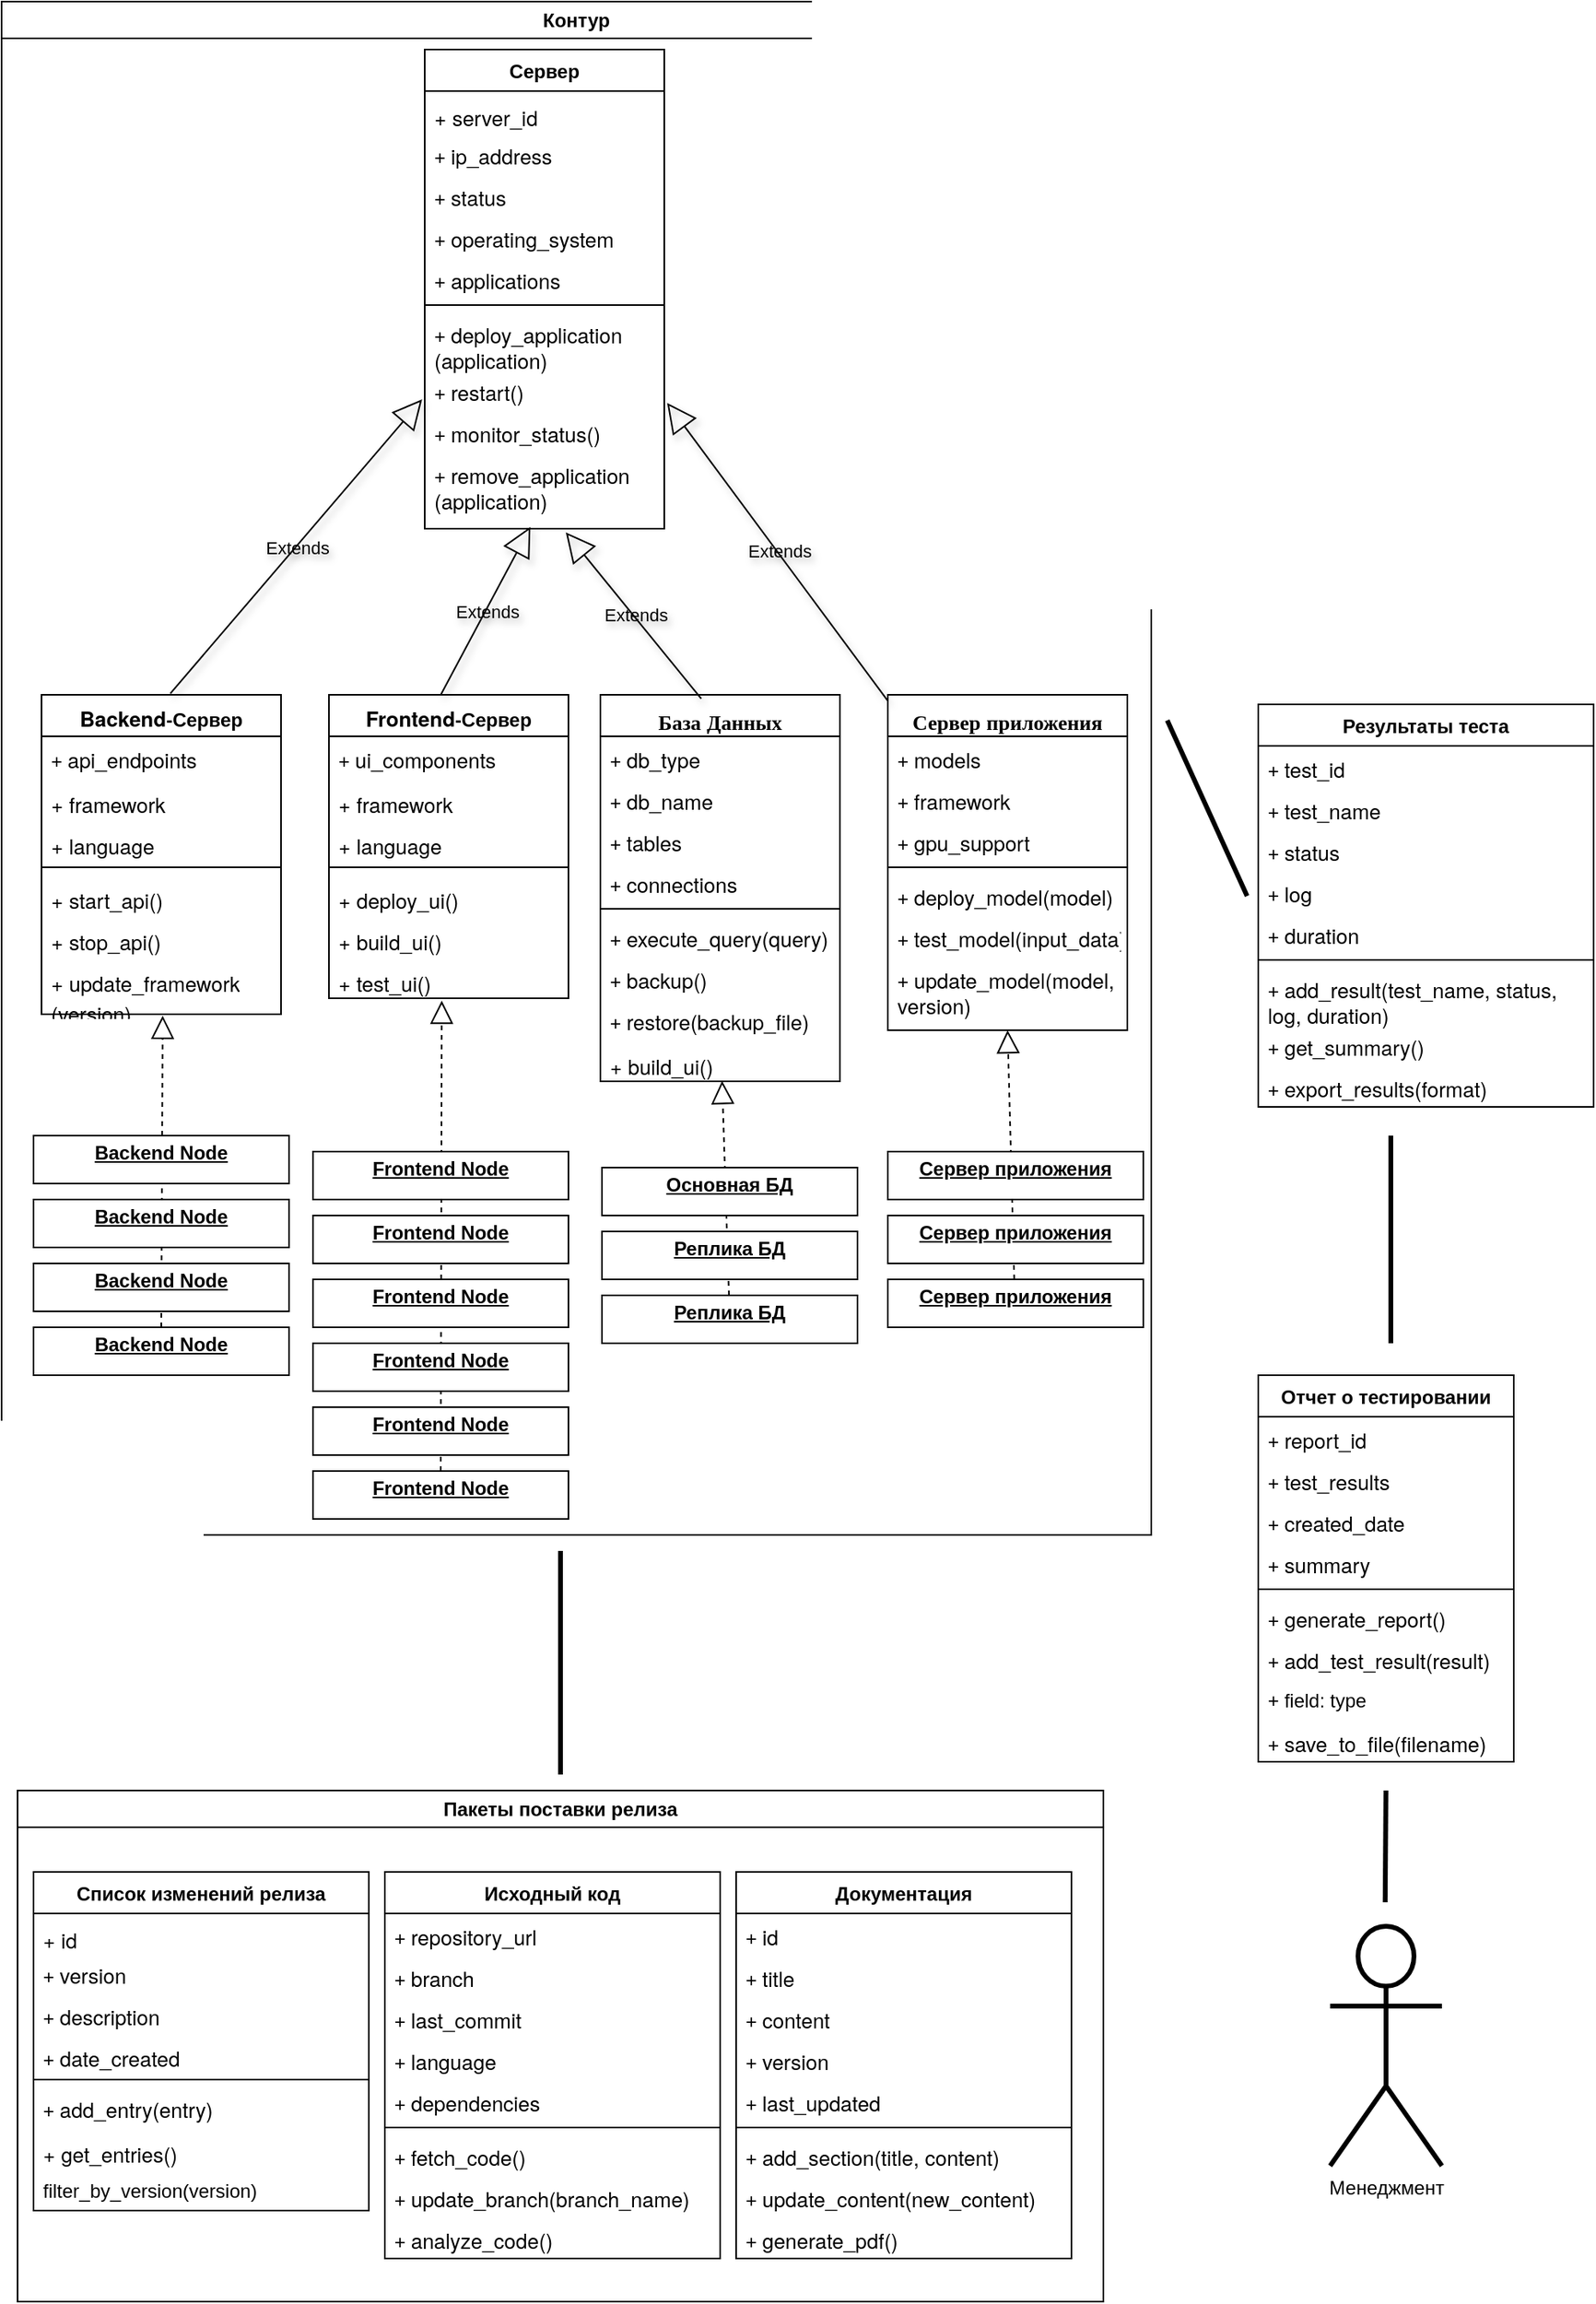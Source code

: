 <mxfile version="24.7.17">
  <diagram name="Page-1" id="bhXMAgZanwGz1ih1PwF0">
    <mxGraphModel dx="2183" dy="1308" grid="1" gridSize="10" guides="1" tooltips="1" connect="1" arrows="1" fold="1" page="1" pageScale="1" pageWidth="827" pageHeight="1169" math="0" shadow="0">
      <root>
        <mxCell id="0" />
        <mxCell id="1" parent="0" />
        <mxCell id="jOW9YTIHU1o-LrgRaZqt-1" value="Отчет о тестировании" style="swimlane;fontStyle=1;align=center;verticalAlign=top;childLayout=stackLayout;horizontal=1;startSize=26;horizontalStack=0;resizeParent=1;resizeParentMax=0;resizeLast=0;collapsible=1;marginBottom=0;whiteSpace=wrap;html=1;" vertex="1" parent="1">
          <mxGeometry x="827" y="890" width="160" height="242" as="geometry" />
        </mxCell>
        <mxCell id="jOW9YTIHU1o-LrgRaZqt-2" value="+&amp;nbsp;&lt;span style=&quot;font-family: &amp;quot;Helvetica Neue&amp;quot;; font-size: 13px; background-color: initial;&quot;&gt;report_id&lt;/span&gt;" style="text;strokeColor=none;fillColor=none;align=left;verticalAlign=top;spacingLeft=4;spacingRight=4;overflow=hidden;rotatable=0;points=[[0,0.5],[1,0.5]];portConstraint=eastwest;whiteSpace=wrap;html=1;" vertex="1" parent="jOW9YTIHU1o-LrgRaZqt-1">
          <mxGeometry y="26" width="160" height="26" as="geometry" />
        </mxCell>
        <mxCell id="jOW9YTIHU1o-LrgRaZqt-4" value="+&amp;nbsp;&lt;span style=&quot;font-family: &amp;quot;Helvetica Neue&amp;quot;; font-size: 13px; background-color: initial;&quot;&gt;test_results&lt;/span&gt;" style="text;strokeColor=none;fillColor=none;align=left;verticalAlign=top;spacingLeft=4;spacingRight=4;overflow=hidden;rotatable=0;points=[[0,0.5],[1,0.5]];portConstraint=eastwest;whiteSpace=wrap;html=1;" vertex="1" parent="jOW9YTIHU1o-LrgRaZqt-1">
          <mxGeometry y="52" width="160" height="26" as="geometry" />
        </mxCell>
        <mxCell id="jOW9YTIHU1o-LrgRaZqt-63" value="+&amp;nbsp;&lt;span style=&quot;font-family: &amp;quot;Helvetica Neue&amp;quot;; font-size: 13px; background-color: initial;&quot;&gt;created_date&lt;/span&gt;" style="text;strokeColor=none;fillColor=none;align=left;verticalAlign=top;spacingLeft=4;spacingRight=4;overflow=hidden;rotatable=0;points=[[0,0.5],[1,0.5]];portConstraint=eastwest;whiteSpace=wrap;html=1;" vertex="1" parent="jOW9YTIHU1o-LrgRaZqt-1">
          <mxGeometry y="78" width="160" height="26" as="geometry" />
        </mxCell>
        <mxCell id="jOW9YTIHU1o-LrgRaZqt-64" value="+&amp;nbsp;&lt;span style=&quot;font-family: &amp;quot;Helvetica Neue&amp;quot;; font-size: 13px; background-color: initial;&quot;&gt;summary&lt;/span&gt;" style="text;strokeColor=none;fillColor=none;align=left;verticalAlign=top;spacingLeft=4;spacingRight=4;overflow=hidden;rotatable=0;points=[[0,0.5],[1,0.5]];portConstraint=eastwest;whiteSpace=wrap;html=1;" vertex="1" parent="jOW9YTIHU1o-LrgRaZqt-1">
          <mxGeometry y="104" width="160" height="26" as="geometry" />
        </mxCell>
        <mxCell id="jOW9YTIHU1o-LrgRaZqt-3" value="" style="line;strokeWidth=1;fillColor=none;align=left;verticalAlign=middle;spacingTop=-1;spacingLeft=3;spacingRight=3;rotatable=0;labelPosition=right;points=[];portConstraint=eastwest;strokeColor=inherit;" vertex="1" parent="jOW9YTIHU1o-LrgRaZqt-1">
          <mxGeometry y="130" width="160" height="8" as="geometry" />
        </mxCell>
        <mxCell id="jOW9YTIHU1o-LrgRaZqt-65" value="+&amp;nbsp;&lt;span style=&quot;font-family: &amp;quot;Helvetica Neue&amp;quot;; font-size: 13px; background-color: initial;&quot;&gt;generate_report()&lt;/span&gt;" style="text;strokeColor=none;fillColor=none;align=left;verticalAlign=top;spacingLeft=4;spacingRight=4;overflow=hidden;rotatable=0;points=[[0,0.5],[1,0.5]];portConstraint=eastwest;whiteSpace=wrap;html=1;" vertex="1" parent="jOW9YTIHU1o-LrgRaZqt-1">
          <mxGeometry y="138" width="160" height="26" as="geometry" />
        </mxCell>
        <mxCell id="jOW9YTIHU1o-LrgRaZqt-66" value="+&amp;nbsp;&lt;span style=&quot;font-family: &amp;quot;Helvetica Neue&amp;quot;; font-size: 13px; background-color: initial;&quot;&gt;add_test_result(result)&lt;/span&gt;" style="text;strokeColor=none;fillColor=none;align=left;verticalAlign=top;spacingLeft=4;spacingRight=4;overflow=hidden;rotatable=0;points=[[0,0.5],[1,0.5]];portConstraint=eastwest;whiteSpace=wrap;html=1;" vertex="1" parent="jOW9YTIHU1o-LrgRaZqt-1">
          <mxGeometry y="164" width="160" height="26" as="geometry" />
        </mxCell>
        <mxCell id="jOW9YTIHU1o-LrgRaZqt-67" value="+ field: type" style="text;strokeColor=none;fillColor=none;align=left;verticalAlign=top;spacingLeft=4;spacingRight=4;overflow=hidden;rotatable=0;points=[[0,0.5],[1,0.5]];portConstraint=eastwest;whiteSpace=wrap;html=1;" vertex="1" parent="jOW9YTIHU1o-LrgRaZqt-1">
          <mxGeometry y="190" width="160" height="26" as="geometry" />
        </mxCell>
        <mxCell id="jOW9YTIHU1o-LrgRaZqt-68" value="+&amp;nbsp;&lt;span style=&quot;font-family: &amp;quot;Helvetica Neue&amp;quot;; font-size: 13px; background-color: initial;&quot;&gt;save_to_file(filename)&lt;/span&gt;" style="text;strokeColor=none;fillColor=none;align=left;verticalAlign=top;spacingLeft=4;spacingRight=4;overflow=hidden;rotatable=0;points=[[0,0.5],[1,0.5]];portConstraint=eastwest;whiteSpace=wrap;html=1;" vertex="1" parent="jOW9YTIHU1o-LrgRaZqt-1">
          <mxGeometry y="216" width="160" height="26" as="geometry" />
        </mxCell>
        <mxCell id="jOW9YTIHU1o-LrgRaZqt-17" value="Результаты теста" style="swimlane;fontStyle=1;align=center;verticalAlign=top;childLayout=stackLayout;horizontal=1;startSize=26;horizontalStack=0;resizeParent=1;resizeParentMax=0;resizeLast=0;collapsible=1;marginBottom=0;whiteSpace=wrap;html=1;" vertex="1" parent="1">
          <mxGeometry x="827" y="470" width="210" height="252" as="geometry" />
        </mxCell>
        <mxCell id="jOW9YTIHU1o-LrgRaZqt-18" value="+&amp;nbsp;&lt;span style=&quot;font-family: &amp;quot;Helvetica Neue&amp;quot;; font-size: 13px; background-color: initial;&quot;&gt;test_id&lt;/span&gt;" style="text;strokeColor=none;fillColor=none;align=left;verticalAlign=top;spacingLeft=4;spacingRight=4;overflow=hidden;rotatable=0;points=[[0,0.5],[1,0.5]];portConstraint=eastwest;whiteSpace=wrap;html=1;" vertex="1" parent="jOW9YTIHU1o-LrgRaZqt-17">
          <mxGeometry y="26" width="210" height="26" as="geometry" />
        </mxCell>
        <mxCell id="jOW9YTIHU1o-LrgRaZqt-20" value="+&amp;nbsp;&lt;span style=&quot;font-family: &amp;quot;Helvetica Neue&amp;quot;; font-size: 13px; background-color: initial;&quot;&gt;test_name&lt;/span&gt;" style="text;strokeColor=none;fillColor=none;align=left;verticalAlign=top;spacingLeft=4;spacingRight=4;overflow=hidden;rotatable=0;points=[[0,0.5],[1,0.5]];portConstraint=eastwest;whiteSpace=wrap;html=1;" vertex="1" parent="jOW9YTIHU1o-LrgRaZqt-17">
          <mxGeometry y="52" width="210" height="26" as="geometry" />
        </mxCell>
        <mxCell id="jOW9YTIHU1o-LrgRaZqt-56" value="+&amp;nbsp;&lt;span style=&quot;font-family: &amp;quot;Helvetica Neue&amp;quot;; font-size: 13px; background-color: initial;&quot;&gt;status&lt;/span&gt;" style="text;strokeColor=none;fillColor=none;align=left;verticalAlign=top;spacingLeft=4;spacingRight=4;overflow=hidden;rotatable=0;points=[[0,0.5],[1,0.5]];portConstraint=eastwest;whiteSpace=wrap;html=1;" vertex="1" parent="jOW9YTIHU1o-LrgRaZqt-17">
          <mxGeometry y="78" width="210" height="26" as="geometry" />
        </mxCell>
        <mxCell id="jOW9YTIHU1o-LrgRaZqt-57" value="+&amp;nbsp;&lt;span style=&quot;font-family: &amp;quot;Helvetica Neue&amp;quot;; font-size: 13px; background-color: initial;&quot;&gt;log&lt;/span&gt;" style="text;strokeColor=none;fillColor=none;align=left;verticalAlign=top;spacingLeft=4;spacingRight=4;overflow=hidden;rotatable=0;points=[[0,0.5],[1,0.5]];portConstraint=eastwest;whiteSpace=wrap;html=1;" vertex="1" parent="jOW9YTIHU1o-LrgRaZqt-17">
          <mxGeometry y="104" width="210" height="26" as="geometry" />
        </mxCell>
        <mxCell id="jOW9YTIHU1o-LrgRaZqt-58" value="+&amp;nbsp;&lt;span style=&quot;font-family: &amp;quot;Helvetica Neue&amp;quot;; font-size: 13px; background-color: initial;&quot;&gt;duration&lt;/span&gt;" style="text;strokeColor=none;fillColor=none;align=left;verticalAlign=top;spacingLeft=4;spacingRight=4;overflow=hidden;rotatable=0;points=[[0,0.5],[1,0.5]];portConstraint=eastwest;whiteSpace=wrap;html=1;" vertex="1" parent="jOW9YTIHU1o-LrgRaZqt-17">
          <mxGeometry y="130" width="210" height="26" as="geometry" />
        </mxCell>
        <mxCell id="jOW9YTIHU1o-LrgRaZqt-19" value="" style="line;strokeWidth=1;fillColor=none;align=left;verticalAlign=middle;spacingTop=-1;spacingLeft=3;spacingRight=3;rotatable=0;labelPosition=right;points=[];portConstraint=eastwest;strokeColor=inherit;" vertex="1" parent="jOW9YTIHU1o-LrgRaZqt-17">
          <mxGeometry y="156" width="210" height="8" as="geometry" />
        </mxCell>
        <mxCell id="jOW9YTIHU1o-LrgRaZqt-59" value="+&amp;nbsp;&lt;span style=&quot;font-family: &amp;quot;Helvetica Neue&amp;quot;; font-size: 13px; background-color: initial;&quot;&gt;add_result(test_name, status, log, duration)&lt;/span&gt;" style="text;strokeColor=none;fillColor=none;align=left;verticalAlign=top;spacingLeft=4;spacingRight=4;overflow=hidden;rotatable=0;points=[[0,0.5],[1,0.5]];portConstraint=eastwest;whiteSpace=wrap;html=1;" vertex="1" parent="jOW9YTIHU1o-LrgRaZqt-17">
          <mxGeometry y="164" width="210" height="36" as="geometry" />
        </mxCell>
        <mxCell id="jOW9YTIHU1o-LrgRaZqt-60" value="+&amp;nbsp;&lt;span style=&quot;font-family: &amp;quot;Helvetica Neue&amp;quot;; font-size: 13px; background-color: initial;&quot;&gt;get_summary()&lt;/span&gt;" style="text;strokeColor=none;fillColor=none;align=left;verticalAlign=top;spacingLeft=4;spacingRight=4;overflow=hidden;rotatable=0;points=[[0,0.5],[1,0.5]];portConstraint=eastwest;whiteSpace=wrap;html=1;" vertex="1" parent="jOW9YTIHU1o-LrgRaZqt-17">
          <mxGeometry y="200" width="210" height="26" as="geometry" />
        </mxCell>
        <mxCell id="jOW9YTIHU1o-LrgRaZqt-61" value="+&amp;nbsp;&lt;span style=&quot;font-family: &amp;quot;Helvetica Neue&amp;quot;; font-size: 13px; background-color: initial;&quot;&gt;export_results(format)&lt;/span&gt;" style="text;strokeColor=none;fillColor=none;align=left;verticalAlign=top;spacingLeft=4;spacingRight=4;overflow=hidden;rotatable=0;points=[[0,0.5],[1,0.5]];portConstraint=eastwest;whiteSpace=wrap;html=1;" vertex="1" parent="jOW9YTIHU1o-LrgRaZqt-17">
          <mxGeometry y="226" width="210" height="26" as="geometry" />
        </mxCell>
        <mxCell id="jOW9YTIHU1o-LrgRaZqt-167" value="Пакеты поставки релиза" style="swimlane;whiteSpace=wrap;html=1;" vertex="1" parent="1">
          <mxGeometry x="50" y="1150" width="680" height="320" as="geometry" />
        </mxCell>
        <mxCell id="jOW9YTIHU1o-LrgRaZqt-5" value="Список изменений релиза" style="swimlane;fontStyle=1;align=center;verticalAlign=top;childLayout=stackLayout;horizontal=1;startSize=26;horizontalStack=0;resizeParent=1;resizeParentMax=0;resizeLast=0;collapsible=1;marginBottom=0;whiteSpace=wrap;html=1;" vertex="1" parent="jOW9YTIHU1o-LrgRaZqt-167">
          <mxGeometry x="10" y="51" width="210" height="212" as="geometry" />
        </mxCell>
        <mxCell id="jOW9YTIHU1o-LrgRaZqt-6" value="&lt;p style=&quot;margin: 0px; font-variant-numeric: normal; font-variant-east-asian: normal; font-variant-alternates: normal; font-size-adjust: none; font-kerning: auto; font-optical-sizing: auto; font-feature-settings: normal; font-variation-settings: normal; font-variant-position: normal; font-stretch: normal; font-size: 13px; line-height: normal; font-family: &amp;quot;Helvetica Neue&amp;quot;;&quot; class=&quot;p1&quot;&gt;+ id&amp;nbsp;&lt;/p&gt;" style="text;strokeColor=none;fillColor=none;align=left;verticalAlign=top;spacingLeft=4;spacingRight=4;overflow=hidden;rotatable=0;points=[[0,0.5],[1,0.5]];portConstraint=eastwest;whiteSpace=wrap;html=1;" vertex="1" parent="jOW9YTIHU1o-LrgRaZqt-5">
          <mxGeometry y="26" width="210" height="24" as="geometry" />
        </mxCell>
        <mxCell id="jOW9YTIHU1o-LrgRaZqt-8" value="+&amp;nbsp;&lt;span style=&quot;font-family: &amp;quot;Helvetica Neue&amp;quot;; font-size: 13px; background-color: initial;&quot;&gt;version&lt;/span&gt;" style="text;strokeColor=none;fillColor=none;align=left;verticalAlign=top;spacingLeft=4;spacingRight=4;overflow=hidden;rotatable=0;points=[[0,0.5],[1,0.5]];portConstraint=eastwest;whiteSpace=wrap;html=1;" vertex="1" parent="jOW9YTIHU1o-LrgRaZqt-5">
          <mxGeometry y="50" width="210" height="26" as="geometry" />
        </mxCell>
        <mxCell id="jOW9YTIHU1o-LrgRaZqt-37" value="+&amp;nbsp;&lt;span style=&quot;font-family: &amp;quot;Helvetica Neue&amp;quot;; font-size: 13px; background-color: initial;&quot;&gt;description&lt;/span&gt;" style="text;strokeColor=none;fillColor=none;align=left;verticalAlign=top;spacingLeft=4;spacingRight=4;overflow=hidden;rotatable=0;points=[[0,0.5],[1,0.5]];portConstraint=eastwest;whiteSpace=wrap;html=1;" vertex="1" parent="jOW9YTIHU1o-LrgRaZqt-5">
          <mxGeometry y="76" width="210" height="26" as="geometry" />
        </mxCell>
        <mxCell id="jOW9YTIHU1o-LrgRaZqt-27" value="+&amp;nbsp;&lt;span style=&quot;font-family: &amp;quot;Helvetica Neue&amp;quot;; font-size: 13px; background-color: initial;&quot;&gt;date_created&lt;/span&gt;" style="text;strokeColor=none;fillColor=none;align=left;verticalAlign=top;spacingLeft=4;spacingRight=4;overflow=hidden;rotatable=0;points=[[0,0.5],[1,0.5]];portConstraint=eastwest;whiteSpace=wrap;html=1;" vertex="1" parent="jOW9YTIHU1o-LrgRaZqt-5">
          <mxGeometry y="102" width="210" height="24" as="geometry" />
        </mxCell>
        <mxCell id="jOW9YTIHU1o-LrgRaZqt-7" value="" style="line;strokeWidth=1;fillColor=none;align=left;verticalAlign=middle;spacingTop=-1;spacingLeft=3;spacingRight=3;rotatable=0;labelPosition=right;points=[];portConstraint=eastwest;strokeColor=inherit;" vertex="1" parent="jOW9YTIHU1o-LrgRaZqt-5">
          <mxGeometry y="126" width="210" height="8" as="geometry" />
        </mxCell>
        <mxCell id="jOW9YTIHU1o-LrgRaZqt-38" value="+&amp;nbsp;&lt;span style=&quot;font-family: &amp;quot;Helvetica Neue&amp;quot;; font-size: 13px; background-color: initial;&quot;&gt;add_entry(entry)&lt;/span&gt;" style="text;strokeColor=none;fillColor=none;align=left;verticalAlign=top;spacingLeft=4;spacingRight=4;overflow=hidden;rotatable=0;points=[[0,0.5],[1,0.5]];portConstraint=eastwest;whiteSpace=wrap;html=1;" vertex="1" parent="jOW9YTIHU1o-LrgRaZqt-5">
          <mxGeometry y="134" width="210" height="26" as="geometry" />
        </mxCell>
        <mxCell id="jOW9YTIHU1o-LrgRaZqt-39" value="&lt;p style=&quot;margin: 0px; font-variant-numeric: normal; font-variant-east-asian: normal; font-variant-alternates: normal; font-size-adjust: none; font-kerning: auto; font-optical-sizing: auto; font-feature-settings: normal; font-variation-settings: normal; font-variant-position: normal; font-stretch: normal; font-size: 13px; line-height: normal; font-family: &amp;quot;Helvetica Neue&amp;quot;;&quot; class=&quot;p1&quot;&gt;+ get_entries()&lt;/p&gt;" style="text;strokeColor=none;fillColor=none;align=left;verticalAlign=top;spacingLeft=4;spacingRight=4;overflow=hidden;rotatable=0;points=[[0,0.5],[1,0.5]];portConstraint=eastwest;whiteSpace=wrap;html=1;" vertex="1" parent="jOW9YTIHU1o-LrgRaZqt-5">
          <mxGeometry y="160" width="210" height="26" as="geometry" />
        </mxCell>
        <mxCell id="jOW9YTIHU1o-LrgRaZqt-40" value="filter_by_version(version)" style="text;strokeColor=none;fillColor=none;align=left;verticalAlign=top;spacingLeft=4;spacingRight=4;overflow=hidden;rotatable=0;points=[[0,0.5],[1,0.5]];portConstraint=eastwest;whiteSpace=wrap;html=1;" vertex="1" parent="jOW9YTIHU1o-LrgRaZqt-5">
          <mxGeometry y="186" width="210" height="26" as="geometry" />
        </mxCell>
        <mxCell id="jOW9YTIHU1o-LrgRaZqt-13" value="Исходный код" style="swimlane;fontStyle=1;align=center;verticalAlign=top;childLayout=stackLayout;horizontal=1;startSize=26;horizontalStack=0;resizeParent=1;resizeParentMax=0;resizeLast=0;collapsible=1;marginBottom=0;whiteSpace=wrap;html=1;" vertex="1" parent="jOW9YTIHU1o-LrgRaZqt-167">
          <mxGeometry x="230" y="51" width="210" height="242" as="geometry" />
        </mxCell>
        <mxCell id="jOW9YTIHU1o-LrgRaZqt-14" value="+&amp;nbsp;&lt;span style=&quot;font-family: &amp;quot;Helvetica Neue&amp;quot;; font-size: 13px; background-color: initial;&quot;&gt;repository_url&lt;/span&gt;" style="text;strokeColor=none;fillColor=none;align=left;verticalAlign=top;spacingLeft=4;spacingRight=4;overflow=hidden;rotatable=0;points=[[0,0.5],[1,0.5]];portConstraint=eastwest;whiteSpace=wrap;html=1;" vertex="1" parent="jOW9YTIHU1o-LrgRaZqt-13">
          <mxGeometry y="26" width="210" height="26" as="geometry" />
        </mxCell>
        <mxCell id="jOW9YTIHU1o-LrgRaZqt-16" value="+&amp;nbsp;&lt;span style=&quot;font-family: &amp;quot;Helvetica Neue&amp;quot;; font-size: 13px; background-color: initial;&quot;&gt;branch&lt;/span&gt;" style="text;strokeColor=none;fillColor=none;align=left;verticalAlign=top;spacingLeft=4;spacingRight=4;overflow=hidden;rotatable=0;points=[[0,0.5],[1,0.5]];portConstraint=eastwest;whiteSpace=wrap;html=1;" vertex="1" parent="jOW9YTIHU1o-LrgRaZqt-13">
          <mxGeometry y="52" width="210" height="26" as="geometry" />
        </mxCell>
        <mxCell id="jOW9YTIHU1o-LrgRaZqt-43" value="+&amp;nbsp;&lt;span style=&quot;font-family: &amp;quot;Helvetica Neue&amp;quot;; font-size: 13px; background-color: initial;&quot;&gt;last_commit&lt;/span&gt;" style="text;strokeColor=none;fillColor=none;align=left;verticalAlign=top;spacingLeft=4;spacingRight=4;overflow=hidden;rotatable=0;points=[[0,0.5],[1,0.5]];portConstraint=eastwest;whiteSpace=wrap;html=1;" vertex="1" parent="jOW9YTIHU1o-LrgRaZqt-13">
          <mxGeometry y="78" width="210" height="26" as="geometry" />
        </mxCell>
        <mxCell id="jOW9YTIHU1o-LrgRaZqt-44" value="+&amp;nbsp;&lt;span style=&quot;font-family: &amp;quot;Helvetica Neue&amp;quot;; font-size: 13px; background-color: initial;&quot;&gt;language&lt;/span&gt;" style="text;strokeColor=none;fillColor=none;align=left;verticalAlign=top;spacingLeft=4;spacingRight=4;overflow=hidden;rotatable=0;points=[[0,0.5],[1,0.5]];portConstraint=eastwest;whiteSpace=wrap;html=1;" vertex="1" parent="jOW9YTIHU1o-LrgRaZqt-13">
          <mxGeometry y="104" width="210" height="26" as="geometry" />
        </mxCell>
        <mxCell id="jOW9YTIHU1o-LrgRaZqt-45" value="+&amp;nbsp;&lt;span style=&quot;font-family: &amp;quot;Helvetica Neue&amp;quot;; font-size: 13px; background-color: initial;&quot;&gt;dependencies&lt;/span&gt;" style="text;strokeColor=none;fillColor=none;align=left;verticalAlign=top;spacingLeft=4;spacingRight=4;overflow=hidden;rotatable=0;points=[[0,0.5],[1,0.5]];portConstraint=eastwest;whiteSpace=wrap;html=1;" vertex="1" parent="jOW9YTIHU1o-LrgRaZqt-13">
          <mxGeometry y="130" width="210" height="26" as="geometry" />
        </mxCell>
        <mxCell id="jOW9YTIHU1o-LrgRaZqt-15" value="" style="line;strokeWidth=1;fillColor=none;align=left;verticalAlign=middle;spacingTop=-1;spacingLeft=3;spacingRight=3;rotatable=0;labelPosition=right;points=[];portConstraint=eastwest;strokeColor=inherit;" vertex="1" parent="jOW9YTIHU1o-LrgRaZqt-13">
          <mxGeometry y="156" width="210" height="8" as="geometry" />
        </mxCell>
        <mxCell id="jOW9YTIHU1o-LrgRaZqt-46" value="+&amp;nbsp;&lt;span style=&quot;font-family: &amp;quot;Helvetica Neue&amp;quot;; font-size: 13px; background-color: initial;&quot;&gt;fetch_code()&lt;/span&gt;" style="text;strokeColor=none;fillColor=none;align=left;verticalAlign=top;spacingLeft=4;spacingRight=4;overflow=hidden;rotatable=0;points=[[0,0.5],[1,0.5]];portConstraint=eastwest;whiteSpace=wrap;html=1;" vertex="1" parent="jOW9YTIHU1o-LrgRaZqt-13">
          <mxGeometry y="164" width="210" height="26" as="geometry" />
        </mxCell>
        <mxCell id="jOW9YTIHU1o-LrgRaZqt-47" value="+&amp;nbsp;&lt;span style=&quot;font-family: &amp;quot;Helvetica Neue&amp;quot;; font-size: 13px; background-color: initial;&quot;&gt;update_branch(branch_name)&lt;/span&gt;" style="text;strokeColor=none;fillColor=none;align=left;verticalAlign=top;spacingLeft=4;spacingRight=4;overflow=hidden;rotatable=0;points=[[0,0.5],[1,0.5]];portConstraint=eastwest;whiteSpace=wrap;html=1;" vertex="1" parent="jOW9YTIHU1o-LrgRaZqt-13">
          <mxGeometry y="190" width="210" height="26" as="geometry" />
        </mxCell>
        <mxCell id="jOW9YTIHU1o-LrgRaZqt-48" value="+&amp;nbsp;&lt;span style=&quot;font-family: &amp;quot;Helvetica Neue&amp;quot;; font-size: 13px; background-color: initial;&quot;&gt;analyze_code()&lt;/span&gt;" style="text;strokeColor=none;fillColor=none;align=left;verticalAlign=top;spacingLeft=4;spacingRight=4;overflow=hidden;rotatable=0;points=[[0,0.5],[1,0.5]];portConstraint=eastwest;whiteSpace=wrap;html=1;" vertex="1" parent="jOW9YTIHU1o-LrgRaZqt-13">
          <mxGeometry y="216" width="210" height="26" as="geometry" />
        </mxCell>
        <mxCell id="jOW9YTIHU1o-LrgRaZqt-9" value="Документация" style="swimlane;fontStyle=1;align=center;verticalAlign=top;childLayout=stackLayout;horizontal=1;startSize=26;horizontalStack=0;resizeParent=1;resizeParentMax=0;resizeLast=0;collapsible=1;marginBottom=0;whiteSpace=wrap;html=1;" vertex="1" parent="jOW9YTIHU1o-LrgRaZqt-167">
          <mxGeometry x="450" y="51" width="210" height="242" as="geometry" />
        </mxCell>
        <mxCell id="jOW9YTIHU1o-LrgRaZqt-10" value="+&amp;nbsp;&lt;span style=&quot;font-family: &amp;quot;Helvetica Neue&amp;quot;; font-size: 13px; background-color: initial;&quot;&gt;id&lt;/span&gt;" style="text;strokeColor=none;fillColor=none;align=left;verticalAlign=top;spacingLeft=4;spacingRight=4;overflow=hidden;rotatable=0;points=[[0,0.5],[1,0.5]];portConstraint=eastwest;whiteSpace=wrap;html=1;" vertex="1" parent="jOW9YTIHU1o-LrgRaZqt-9">
          <mxGeometry y="26" width="210" height="26" as="geometry" />
        </mxCell>
        <mxCell id="jOW9YTIHU1o-LrgRaZqt-12" value="+&amp;nbsp;&lt;span style=&quot;font-family: &amp;quot;Helvetica Neue&amp;quot;; font-size: 13px; background-color: initial;&quot;&gt;title&lt;/span&gt;" style="text;strokeColor=none;fillColor=none;align=left;verticalAlign=top;spacingLeft=4;spacingRight=4;overflow=hidden;rotatable=0;points=[[0,0.5],[1,0.5]];portConstraint=eastwest;whiteSpace=wrap;html=1;" vertex="1" parent="jOW9YTIHU1o-LrgRaZqt-9">
          <mxGeometry y="52" width="210" height="26" as="geometry" />
        </mxCell>
        <mxCell id="jOW9YTIHU1o-LrgRaZqt-50" value="+&amp;nbsp;&lt;span style=&quot;font-family: &amp;quot;Helvetica Neue&amp;quot;; font-size: 13px; background-color: initial;&quot;&gt;content&lt;/span&gt;" style="text;strokeColor=none;fillColor=none;align=left;verticalAlign=top;spacingLeft=4;spacingRight=4;overflow=hidden;rotatable=0;points=[[0,0.5],[1,0.5]];portConstraint=eastwest;whiteSpace=wrap;html=1;" vertex="1" parent="jOW9YTIHU1o-LrgRaZqt-9">
          <mxGeometry y="78" width="210" height="26" as="geometry" />
        </mxCell>
        <mxCell id="jOW9YTIHU1o-LrgRaZqt-51" value="+&amp;nbsp;&lt;span style=&quot;font-family: &amp;quot;Helvetica Neue&amp;quot;; font-size: 13px; background-color: initial;&quot;&gt;version&lt;/span&gt;" style="text;strokeColor=none;fillColor=none;align=left;verticalAlign=top;spacingLeft=4;spacingRight=4;overflow=hidden;rotatable=0;points=[[0,0.5],[1,0.5]];portConstraint=eastwest;whiteSpace=wrap;html=1;" vertex="1" parent="jOW9YTIHU1o-LrgRaZqt-9">
          <mxGeometry y="104" width="210" height="26" as="geometry" />
        </mxCell>
        <mxCell id="jOW9YTIHU1o-LrgRaZqt-52" value="+&amp;nbsp;&lt;span style=&quot;font-family: &amp;quot;Helvetica Neue&amp;quot;; font-size: 13px; background-color: initial;&quot;&gt;last_updated&lt;/span&gt;" style="text;strokeColor=none;fillColor=none;align=left;verticalAlign=top;spacingLeft=4;spacingRight=4;overflow=hidden;rotatable=0;points=[[0,0.5],[1,0.5]];portConstraint=eastwest;whiteSpace=wrap;html=1;" vertex="1" parent="jOW9YTIHU1o-LrgRaZqt-9">
          <mxGeometry y="130" width="210" height="26" as="geometry" />
        </mxCell>
        <mxCell id="jOW9YTIHU1o-LrgRaZqt-11" value="" style="line;strokeWidth=1;fillColor=none;align=left;verticalAlign=middle;spacingTop=-1;spacingLeft=3;spacingRight=3;rotatable=0;labelPosition=right;points=[];portConstraint=eastwest;strokeColor=inherit;" vertex="1" parent="jOW9YTIHU1o-LrgRaZqt-9">
          <mxGeometry y="156" width="210" height="8" as="geometry" />
        </mxCell>
        <mxCell id="jOW9YTIHU1o-LrgRaZqt-53" value="+&amp;nbsp;&lt;span style=&quot;font-family: &amp;quot;Helvetica Neue&amp;quot;; font-size: 13px; background-color: initial;&quot;&gt;add_section(title, content)&lt;/span&gt;" style="text;strokeColor=none;fillColor=none;align=left;verticalAlign=top;spacingLeft=4;spacingRight=4;overflow=hidden;rotatable=0;points=[[0,0.5],[1,0.5]];portConstraint=eastwest;whiteSpace=wrap;html=1;" vertex="1" parent="jOW9YTIHU1o-LrgRaZqt-9">
          <mxGeometry y="164" width="210" height="26" as="geometry" />
        </mxCell>
        <mxCell id="jOW9YTIHU1o-LrgRaZqt-54" value="+&amp;nbsp;&lt;span style=&quot;font-family: &amp;quot;Helvetica Neue&amp;quot;; font-size: 13px; background-color: initial;&quot;&gt;update_content(new_content)&lt;/span&gt;" style="text;strokeColor=none;fillColor=none;align=left;verticalAlign=top;spacingLeft=4;spacingRight=4;overflow=hidden;rotatable=0;points=[[0,0.5],[1,0.5]];portConstraint=eastwest;whiteSpace=wrap;html=1;" vertex="1" parent="jOW9YTIHU1o-LrgRaZqt-9">
          <mxGeometry y="190" width="210" height="26" as="geometry" />
        </mxCell>
        <mxCell id="jOW9YTIHU1o-LrgRaZqt-55" value="+&amp;nbsp;&lt;span style=&quot;font-family: &amp;quot;Helvetica Neue&amp;quot;; font-size: 13px; background-color: initial;&quot;&gt;generate_pdf()&lt;/span&gt;" style="text;strokeColor=none;fillColor=none;align=left;verticalAlign=top;spacingLeft=4;spacingRight=4;overflow=hidden;rotatable=0;points=[[0,0.5],[1,0.5]];portConstraint=eastwest;whiteSpace=wrap;html=1;" vertex="1" parent="jOW9YTIHU1o-LrgRaZqt-9">
          <mxGeometry y="216" width="210" height="26" as="geometry" />
        </mxCell>
        <mxCell id="jOW9YTIHU1o-LrgRaZqt-202" value="Контур" style="swimlane;whiteSpace=wrap;html=1;" vertex="1" parent="1">
          <mxGeometry x="40" y="30" width="720" height="960" as="geometry" />
        </mxCell>
        <mxCell id="jOW9YTIHU1o-LrgRaZqt-166" value="" style="group" vertex="1" connectable="0" parent="jOW9YTIHU1o-LrgRaZqt-202">
          <mxGeometry x="20" y="30" width="695" height="920" as="geometry" />
        </mxCell>
        <mxCell id="jOW9YTIHU1o-LrgRaZqt-165" value="" style="endArrow=block;dashed=1;endFill=0;endSize=12;html=1;rounded=0;entryX=0.5;entryY=1;entryDx=0;entryDy=0;exitX=0.5;exitY=1;exitDx=0;exitDy=0;" edge="1" parent="jOW9YTIHU1o-LrgRaZqt-166" source="jOW9YTIHU1o-LrgRaZqt-160" target="jOW9YTIHU1o-LrgRaZqt-113">
          <mxGeometry width="160" relative="1" as="geometry">
            <mxPoint x="620" y="822" as="sourcePoint" />
            <mxPoint x="615" y="688" as="targetPoint" />
          </mxGeometry>
        </mxCell>
        <mxCell id="jOW9YTIHU1o-LrgRaZqt-155" value="" style="endArrow=block;dashed=1;endFill=0;endSize=12;html=1;rounded=0;entryX=0.508;entryY=0.99;entryDx=0;entryDy=0;entryPerimeter=0;" edge="1" parent="jOW9YTIHU1o-LrgRaZqt-166" source="jOW9YTIHU1o-LrgRaZqt-153" target="jOW9YTIHU1o-LrgRaZqt-111">
          <mxGeometry width="160" relative="1" as="geometry">
            <mxPoint x="431.84" y="823.15" as="sourcePoint" />
            <mxPoint x="426" y="670" as="targetPoint" />
          </mxGeometry>
        </mxCell>
        <mxCell id="jOW9YTIHU1o-LrgRaZqt-137" value="" style="endArrow=block;dashed=1;endFill=0;endSize=12;html=1;rounded=0;exitX=0.5;exitY=0;exitDx=0;exitDy=0;entryX=0.506;entryY=1.026;entryDx=0;entryDy=0;entryPerimeter=0;" edge="1" parent="jOW9YTIHU1o-LrgRaZqt-166" source="jOW9YTIHU1o-LrgRaZqt-141" target="jOW9YTIHU1o-LrgRaZqt-91">
          <mxGeometry width="160" relative="1" as="geometry">
            <mxPoint x="95" y="700" as="sourcePoint" />
            <mxPoint x="276" y="646" as="targetPoint" />
          </mxGeometry>
        </mxCell>
        <mxCell id="jOW9YTIHU1o-LrgRaZqt-135" value="&lt;p style=&quot;margin:0px;margin-top:4px;text-align:center;text-decoration:underline;&quot;&gt;&lt;b&gt;Backend Node&lt;/b&gt;&lt;/p&gt;" style="verticalAlign=top;align=left;overflow=fill;html=1;whiteSpace=wrap;" vertex="1" parent="jOW9YTIHU1o-LrgRaZqt-166">
          <mxGeometry y="680" width="160" height="30" as="geometry" />
        </mxCell>
        <mxCell id="jOW9YTIHU1o-LrgRaZqt-138" value="&lt;p style=&quot;margin:0px;margin-top:4px;text-align:center;text-decoration:underline;&quot;&gt;&lt;b&gt;Backend Node&lt;/b&gt;&lt;/p&gt;" style="verticalAlign=top;align=left;overflow=fill;html=1;whiteSpace=wrap;" vertex="1" parent="jOW9YTIHU1o-LrgRaZqt-166">
          <mxGeometry y="720" width="160" height="30" as="geometry" />
        </mxCell>
        <mxCell id="jOW9YTIHU1o-LrgRaZqt-140" value="&lt;p style=&quot;margin:0px;margin-top:4px;text-align:center;text-decoration:underline;&quot;&gt;&lt;b&gt;Backend Node&lt;/b&gt;&lt;/p&gt;" style="verticalAlign=top;align=left;overflow=fill;html=1;whiteSpace=wrap;" vertex="1" parent="jOW9YTIHU1o-LrgRaZqt-166">
          <mxGeometry y="760" width="160" height="30" as="geometry" />
        </mxCell>
        <mxCell id="jOW9YTIHU1o-LrgRaZqt-141" value="&lt;p style=&quot;margin:0px;margin-top:4px;text-align:center;text-decoration:underline;&quot;&gt;&lt;b&gt;Backend Node&lt;/b&gt;&lt;/p&gt;" style="verticalAlign=top;align=left;overflow=fill;html=1;whiteSpace=wrap;" vertex="1" parent="jOW9YTIHU1o-LrgRaZqt-166">
          <mxGeometry y="800" width="160" height="30" as="geometry" />
        </mxCell>
        <mxCell id="jOW9YTIHU1o-LrgRaZqt-142" value="" style="endArrow=block;dashed=1;endFill=0;endSize=12;html=1;rounded=0;entryX=0.471;entryY=1.057;entryDx=0;entryDy=0;entryPerimeter=0;" edge="1" parent="jOW9YTIHU1o-LrgRaZqt-166" source="jOW9YTIHU1o-LrgRaZqt-150" target="jOW9YTIHU1o-LrgRaZqt-100">
          <mxGeometry width="160" relative="1" as="geometry">
            <mxPoint x="265" y="815" as="sourcePoint" />
            <mxPoint x="266" y="620" as="targetPoint" />
          </mxGeometry>
        </mxCell>
        <mxCell id="jOW9YTIHU1o-LrgRaZqt-143" value="&lt;p style=&quot;margin:0px;margin-top:4px;text-align:center;text-decoration:underline;&quot;&gt;&lt;b&gt;Frontend Node&lt;/b&gt;&lt;/p&gt;" style="verticalAlign=top;align=left;overflow=fill;html=1;whiteSpace=wrap;" vertex="1" parent="jOW9YTIHU1o-LrgRaZqt-166">
          <mxGeometry x="175" y="690" width="160" height="30" as="geometry" />
        </mxCell>
        <mxCell id="jOW9YTIHU1o-LrgRaZqt-147" value="&lt;p style=&quot;margin:0px;margin-top:4px;text-align:center;text-decoration:underline;&quot;&gt;&lt;b&gt;Frontend Node&lt;/b&gt;&lt;/p&gt;" style="verticalAlign=top;align=left;overflow=fill;html=1;whiteSpace=wrap;" vertex="1" parent="jOW9YTIHU1o-LrgRaZqt-166">
          <mxGeometry x="175" y="730" width="160" height="30" as="geometry" />
        </mxCell>
        <mxCell id="jOW9YTIHU1o-LrgRaZqt-148" value="&lt;p style=&quot;margin:0px;margin-top:4px;text-align:center;text-decoration:underline;&quot;&gt;&lt;b&gt;Frontend Node&lt;/b&gt;&lt;/p&gt;" style="verticalAlign=top;align=left;overflow=fill;html=1;whiteSpace=wrap;" vertex="1" parent="jOW9YTIHU1o-LrgRaZqt-166">
          <mxGeometry x="175" y="770" width="160" height="30" as="geometry" />
        </mxCell>
        <mxCell id="jOW9YTIHU1o-LrgRaZqt-149" value="&lt;p style=&quot;margin:0px;margin-top:4px;text-align:center;text-decoration:underline;&quot;&gt;&lt;b&gt;Frontend Node&lt;/b&gt;&lt;/p&gt;" style="verticalAlign=top;align=left;overflow=fill;html=1;whiteSpace=wrap;" vertex="1" parent="jOW9YTIHU1o-LrgRaZqt-166">
          <mxGeometry x="175" y="810" width="160" height="30" as="geometry" />
        </mxCell>
        <mxCell id="jOW9YTIHU1o-LrgRaZqt-150" value="&lt;p style=&quot;margin:0px;margin-top:4px;text-align:center;text-decoration:underline;&quot;&gt;&lt;b&gt;Frontend Node&lt;/b&gt;&lt;/p&gt;" style="verticalAlign=top;align=left;overflow=fill;html=1;whiteSpace=wrap;" vertex="1" parent="jOW9YTIHU1o-LrgRaZqt-166">
          <mxGeometry x="175" y="890" width="160" height="30" as="geometry" />
        </mxCell>
        <mxCell id="jOW9YTIHU1o-LrgRaZqt-151" value="&lt;p style=&quot;margin:0px;margin-top:4px;text-align:center;text-decoration:underline;&quot;&gt;&lt;b&gt;Основная БД&lt;/b&gt;&lt;/p&gt;" style="verticalAlign=top;align=left;overflow=fill;html=1;whiteSpace=wrap;" vertex="1" parent="jOW9YTIHU1o-LrgRaZqt-166">
          <mxGeometry x="356" y="700" width="160" height="30" as="geometry" />
        </mxCell>
        <mxCell id="jOW9YTIHU1o-LrgRaZqt-152" value="&lt;p style=&quot;margin:0px;margin-top:4px;text-align:center;text-decoration:underline;&quot;&gt;&lt;b&gt;Реплика БД&lt;/b&gt;&lt;/p&gt;" style="verticalAlign=top;align=left;overflow=fill;html=1;whiteSpace=wrap;" vertex="1" parent="jOW9YTIHU1o-LrgRaZqt-166">
          <mxGeometry x="356" y="740" width="160" height="30" as="geometry" />
        </mxCell>
        <mxCell id="jOW9YTIHU1o-LrgRaZqt-153" value="&lt;p style=&quot;margin:0px;margin-top:4px;text-align:center;text-decoration:underline;&quot;&gt;&lt;b&gt;Реплика БД&lt;/b&gt;&lt;/p&gt;" style="verticalAlign=top;align=left;overflow=fill;html=1;whiteSpace=wrap;" vertex="1" parent="jOW9YTIHU1o-LrgRaZqt-166">
          <mxGeometry x="356" y="780" width="160" height="30" as="geometry" />
        </mxCell>
        <mxCell id="jOW9YTIHU1o-LrgRaZqt-158" value="&lt;p style=&quot;margin:0px;margin-top:4px;text-align:center;text-decoration:underline;&quot;&gt;&lt;b&gt;Сервер приложения&lt;/b&gt;&lt;/p&gt;" style="verticalAlign=top;align=left;overflow=fill;html=1;whiteSpace=wrap;" vertex="1" parent="jOW9YTIHU1o-LrgRaZqt-166">
          <mxGeometry x="535" y="690" width="160" height="30" as="geometry" />
        </mxCell>
        <mxCell id="jOW9YTIHU1o-LrgRaZqt-159" value="&lt;p style=&quot;margin:0px;margin-top:4px;text-align:center;text-decoration:underline;&quot;&gt;&lt;b&gt;Сервер приложения&lt;/b&gt;&lt;/p&gt;" style="verticalAlign=top;align=left;overflow=fill;html=1;whiteSpace=wrap;" vertex="1" parent="jOW9YTIHU1o-LrgRaZqt-166">
          <mxGeometry x="535" y="730" width="160" height="30" as="geometry" />
        </mxCell>
        <mxCell id="jOW9YTIHU1o-LrgRaZqt-160" value="&lt;p style=&quot;margin:0px;margin-top:4px;text-align:center;text-decoration:underline;&quot;&gt;&lt;b&gt;Сервер приложения&lt;/b&gt;&lt;/p&gt;" style="verticalAlign=top;align=left;overflow=fill;html=1;whiteSpace=wrap;" vertex="1" parent="jOW9YTIHU1o-LrgRaZqt-166">
          <mxGeometry x="535" y="770" width="160" height="30" as="geometry" />
        </mxCell>
        <mxCell id="jOW9YTIHU1o-LrgRaZqt-164" value="&lt;p style=&quot;margin:0px;margin-top:4px;text-align:center;text-decoration:underline;&quot;&gt;&lt;b&gt;Frontend Node&lt;/b&gt;&lt;/p&gt;" style="verticalAlign=top;align=left;overflow=fill;html=1;whiteSpace=wrap;" vertex="1" parent="jOW9YTIHU1o-LrgRaZqt-166">
          <mxGeometry x="175" y="850" width="160" height="30" as="geometry" />
        </mxCell>
        <mxCell id="jOW9YTIHU1o-LrgRaZqt-28" value="Сервер" style="swimlane;fontStyle=1;align=center;verticalAlign=top;childLayout=stackLayout;horizontal=1;startSize=26;horizontalStack=0;resizeParent=1;resizeParentMax=0;resizeLast=0;collapsible=1;marginBottom=0;whiteSpace=wrap;html=1;" vertex="1" parent="jOW9YTIHU1o-LrgRaZqt-166">
          <mxGeometry x="245" width="150" height="300" as="geometry" />
        </mxCell>
        <mxCell id="jOW9YTIHU1o-LrgRaZqt-29" value="&lt;p style=&quot;margin: 0px; font-variant-numeric: normal; font-variant-east-asian: normal; font-variant-alternates: normal; font-size-adjust: none; font-kerning: auto; font-optical-sizing: auto; font-feature-settings: normal; font-variation-settings: normal; font-variant-position: normal; font-stretch: normal; font-size: 13px; line-height: normal; font-family: &amp;quot;Helvetica Neue&amp;quot;;&quot; class=&quot;p1&quot;&gt;+ server_id&lt;/p&gt;" style="text;strokeColor=none;fillColor=none;align=left;verticalAlign=top;spacingLeft=4;spacingRight=4;overflow=hidden;rotatable=0;points=[[0,0.5],[1,0.5]];portConstraint=eastwest;whiteSpace=wrap;html=1;" vertex="1" parent="jOW9YTIHU1o-LrgRaZqt-28">
          <mxGeometry y="26" width="150" height="26" as="geometry" />
        </mxCell>
        <mxCell id="jOW9YTIHU1o-LrgRaZqt-32" value="+&amp;nbsp;&lt;span style=&quot;font-family: &amp;quot;Helvetica Neue&amp;quot;; font-size: 13px; background-color: initial;&quot;&gt;ip_address&lt;/span&gt;" style="text;strokeColor=none;fillColor=none;align=left;verticalAlign=top;spacingLeft=4;spacingRight=4;overflow=hidden;rotatable=0;points=[[0,0.5],[1,0.5]];portConstraint=eastwest;whiteSpace=wrap;html=1;" vertex="1" parent="jOW9YTIHU1o-LrgRaZqt-28">
          <mxGeometry y="52" width="150" height="26" as="geometry" />
        </mxCell>
        <mxCell id="jOW9YTIHU1o-LrgRaZqt-33" value="+&amp;nbsp;&lt;span style=&quot;font-family: &amp;quot;Helvetica Neue&amp;quot;; font-size: 13px; background-color: initial;&quot;&gt;status&lt;/span&gt;" style="text;strokeColor=none;fillColor=none;align=left;verticalAlign=top;spacingLeft=4;spacingRight=4;overflow=hidden;rotatable=0;points=[[0,0.5],[1,0.5]];portConstraint=eastwest;whiteSpace=wrap;html=1;" vertex="1" parent="jOW9YTIHU1o-LrgRaZqt-28">
          <mxGeometry y="78" width="150" height="26" as="geometry" />
        </mxCell>
        <mxCell id="jOW9YTIHU1o-LrgRaZqt-34" value="+&amp;nbsp;&lt;span style=&quot;font-family: &amp;quot;Helvetica Neue&amp;quot;; font-size: 13px; background-color: initial;&quot;&gt;operating_system&lt;/span&gt;" style="text;strokeColor=none;fillColor=none;align=left;verticalAlign=top;spacingLeft=4;spacingRight=4;overflow=hidden;rotatable=0;points=[[0,0.5],[1,0.5]];portConstraint=eastwest;whiteSpace=wrap;html=1;" vertex="1" parent="jOW9YTIHU1o-LrgRaZqt-28">
          <mxGeometry y="104" width="150" height="26" as="geometry" />
        </mxCell>
        <mxCell id="jOW9YTIHU1o-LrgRaZqt-35" value="+&amp;nbsp;&lt;span style=&quot;font-family: &amp;quot;Helvetica Neue&amp;quot;; font-size: 13px; background-color: initial;&quot;&gt;applications&lt;/span&gt;" style="text;strokeColor=none;fillColor=none;align=left;verticalAlign=top;spacingLeft=4;spacingRight=4;overflow=hidden;rotatable=0;points=[[0,0.5],[1,0.5]];portConstraint=eastwest;whiteSpace=wrap;html=1;" vertex="1" parent="jOW9YTIHU1o-LrgRaZqt-28">
          <mxGeometry y="130" width="150" height="26" as="geometry" />
        </mxCell>
        <mxCell id="jOW9YTIHU1o-LrgRaZqt-30" value="" style="line;strokeWidth=1;fillColor=none;align=left;verticalAlign=middle;spacingTop=-1;spacingLeft=3;spacingRight=3;rotatable=0;labelPosition=right;points=[];portConstraint=eastwest;strokeColor=inherit;" vertex="1" parent="jOW9YTIHU1o-LrgRaZqt-28">
          <mxGeometry y="156" width="150" height="8" as="geometry" />
        </mxCell>
        <mxCell id="jOW9YTIHU1o-LrgRaZqt-36" value="+&amp;nbsp;&lt;span style=&quot;font-family: &amp;quot;Helvetica Neue&amp;quot;; font-size: 13px; background-color: initial;&quot;&gt;deploy_application&lt;/span&gt;&lt;div&gt;&lt;span style=&quot;font-family: &amp;quot;Helvetica Neue&amp;quot;; font-size: 13px; background-color: initial;&quot;&gt;(application)&lt;/span&gt;&lt;/div&gt;" style="text;strokeColor=none;fillColor=none;align=left;verticalAlign=top;spacingLeft=4;spacingRight=4;overflow=hidden;rotatable=0;points=[[0,0.5],[1,0.5]];portConstraint=eastwest;whiteSpace=wrap;html=1;" vertex="1" parent="jOW9YTIHU1o-LrgRaZqt-28">
          <mxGeometry y="164" width="150" height="36" as="geometry" />
        </mxCell>
        <mxCell id="jOW9YTIHU1o-LrgRaZqt-70" value="+&amp;nbsp;&lt;span style=&quot;font-family: &amp;quot;Helvetica Neue&amp;quot;; font-size: 13px; background-color: initial;&quot;&gt;restart()&lt;/span&gt;" style="text;strokeColor=none;fillColor=none;align=left;verticalAlign=top;spacingLeft=4;spacingRight=4;overflow=hidden;rotatable=0;points=[[0,0.5],[1,0.5]];portConstraint=eastwest;whiteSpace=wrap;html=1;" vertex="1" parent="jOW9YTIHU1o-LrgRaZqt-28">
          <mxGeometry y="200" width="150" height="26" as="geometry" />
        </mxCell>
        <mxCell id="jOW9YTIHU1o-LrgRaZqt-71" value="+&amp;nbsp;&lt;span style=&quot;font-family: &amp;quot;Helvetica Neue&amp;quot;; font-size: 13px; background-color: initial;&quot;&gt;monitor_status()&lt;/span&gt;" style="text;strokeColor=none;fillColor=none;align=left;verticalAlign=top;spacingLeft=4;spacingRight=4;overflow=hidden;rotatable=0;points=[[0,0.5],[1,0.5]];portConstraint=eastwest;whiteSpace=wrap;html=1;" vertex="1" parent="jOW9YTIHU1o-LrgRaZqt-28">
          <mxGeometry y="226" width="150" height="26" as="geometry" />
        </mxCell>
        <mxCell id="jOW9YTIHU1o-LrgRaZqt-72" value="+&amp;nbsp;&lt;span style=&quot;font-family: &amp;quot;Helvetica Neue&amp;quot;; font-size: 13px; background-color: initial;&quot;&gt;remove_application&lt;/span&gt;&lt;div&gt;&lt;span style=&quot;font-family: &amp;quot;Helvetica Neue&amp;quot;; font-size: 13px; background-color: initial;&quot;&gt;(application)&lt;/span&gt;&lt;/div&gt;" style="text;strokeColor=none;fillColor=none;align=left;verticalAlign=top;spacingLeft=4;spacingRight=4;overflow=hidden;rotatable=0;points=[[0,0.5],[1,0.5]];portConstraint=eastwest;whiteSpace=wrap;html=1;" vertex="1" parent="jOW9YTIHU1o-LrgRaZqt-28">
          <mxGeometry y="252" width="150" height="48" as="geometry" />
        </mxCell>
        <mxCell id="jOW9YTIHU1o-LrgRaZqt-73" value="&lt;span style=&quot;font-family: &amp;quot;Helvetica Neue&amp;quot;; font-size: 13px; text-align: start; background-color: initial;&quot;&gt;Backend&lt;/span&gt;-Сервер" style="swimlane;fontStyle=1;align=center;verticalAlign=top;childLayout=stackLayout;horizontal=1;startSize=26;horizontalStack=0;resizeParent=1;resizeParentMax=0;resizeLast=0;collapsible=1;marginBottom=0;whiteSpace=wrap;html=1;" vertex="1" parent="jOW9YTIHU1o-LrgRaZqt-166">
          <mxGeometry x="5" y="404" width="150" height="200" as="geometry" />
        </mxCell>
        <mxCell id="jOW9YTIHU1o-LrgRaZqt-78" value="+&amp;nbsp;&lt;span style=&quot;font-family: &amp;quot;Helvetica Neue&amp;quot;; font-size: 13px; background-color: initial;&quot;&gt;api_endpoints&lt;/span&gt;" style="text;strokeColor=none;fillColor=none;align=left;verticalAlign=top;spacingLeft=4;spacingRight=4;overflow=hidden;rotatable=0;points=[[0,0.5],[1,0.5]];portConstraint=eastwest;whiteSpace=wrap;html=1;" vertex="1" parent="jOW9YTIHU1o-LrgRaZqt-73">
          <mxGeometry y="26" width="150" height="26" as="geometry" />
        </mxCell>
        <mxCell id="jOW9YTIHU1o-LrgRaZqt-85" value="&lt;p style=&quot;margin: 0px; font-variant-numeric: normal; font-variant-east-asian: normal; font-variant-alternates: normal; font-size-adjust: none; font-kerning: auto; font-optical-sizing: auto; font-feature-settings: normal; font-variation-settings: normal; font-variant-position: normal; font-stretch: normal; font-size: 13px; line-height: normal; font-family: &amp;quot;Helvetica Neue&amp;quot;;&quot; class=&quot;p1&quot;&gt;+&amp;nbsp;&lt;span style=&quot;background-color: initial;&quot;&gt;framework&lt;/span&gt;&lt;/p&gt;" style="text;strokeColor=none;fillColor=none;align=left;verticalAlign=top;spacingLeft=4;spacingRight=4;overflow=hidden;rotatable=0;points=[[0,0.5],[1,0.5]];portConstraint=eastwest;whiteSpace=wrap;html=1;" vertex="1" parent="jOW9YTIHU1o-LrgRaZqt-73">
          <mxGeometry y="52" width="150" height="26" as="geometry" />
        </mxCell>
        <mxCell id="jOW9YTIHU1o-LrgRaZqt-86" value="&lt;p style=&quot;margin: 0px; font-variant-numeric: normal; font-variant-east-asian: normal; font-variant-alternates: normal; font-size-adjust: none; font-kerning: auto; font-optical-sizing: auto; font-feature-settings: normal; font-variation-settings: normal; font-variant-position: normal; font-stretch: normal; font-size: 13px; line-height: normal; font-family: &amp;quot;Helvetica Neue&amp;quot;;&quot; class=&quot;p1&quot;&gt;+&amp;nbsp;&lt;span style=&quot;background-color: initial;&quot;&gt;language&lt;/span&gt;&lt;/p&gt;" style="text;strokeColor=none;fillColor=none;align=left;verticalAlign=top;spacingLeft=4;spacingRight=4;overflow=hidden;rotatable=0;points=[[0,0.5],[1,0.5]];portConstraint=eastwest;whiteSpace=wrap;html=1;" vertex="1" parent="jOW9YTIHU1o-LrgRaZqt-73">
          <mxGeometry y="78" width="150" height="26" as="geometry" />
        </mxCell>
        <mxCell id="jOW9YTIHU1o-LrgRaZqt-79" value="" style="line;strokeWidth=1;fillColor=none;align=left;verticalAlign=middle;spacingTop=-1;spacingLeft=3;spacingRight=3;rotatable=0;labelPosition=right;points=[];portConstraint=eastwest;strokeColor=inherit;" vertex="1" parent="jOW9YTIHU1o-LrgRaZqt-73">
          <mxGeometry y="104" width="150" height="8" as="geometry" />
        </mxCell>
        <mxCell id="jOW9YTIHU1o-LrgRaZqt-89" value="&lt;p style=&quot;margin: 0px; font-variant-numeric: normal; font-variant-east-asian: normal; font-variant-alternates: normal; font-size-adjust: none; font-kerning: auto; font-optical-sizing: auto; font-feature-settings: normal; font-variation-settings: normal; font-variant-position: normal; font-stretch: normal; font-size: 13px; line-height: normal; font-family: &amp;quot;Helvetica Neue&amp;quot;;&quot; class=&quot;p1&quot;&gt;+&amp;nbsp;&lt;span style=&quot;background-color: initial;&quot;&gt;start_api()&lt;/span&gt;&lt;/p&gt;" style="text;strokeColor=none;fillColor=none;align=left;verticalAlign=top;spacingLeft=4;spacingRight=4;overflow=hidden;rotatable=0;points=[[0,0.5],[1,0.5]];portConstraint=eastwest;whiteSpace=wrap;html=1;" vertex="1" parent="jOW9YTIHU1o-LrgRaZqt-73">
          <mxGeometry y="112" width="150" height="26" as="geometry" />
        </mxCell>
        <mxCell id="jOW9YTIHU1o-LrgRaZqt-90" value="&lt;p style=&quot;margin: 0px; font-variant-numeric: normal; font-variant-east-asian: normal; font-variant-alternates: normal; font-size-adjust: none; font-kerning: auto; font-optical-sizing: auto; font-feature-settings: normal; font-variation-settings: normal; font-variant-position: normal; font-stretch: normal; font-size: 13px; line-height: normal; font-family: &amp;quot;Helvetica Neue&amp;quot;;&quot; class=&quot;p1&quot;&gt;+&amp;nbsp;&lt;span style=&quot;background-color: initial;&quot;&gt;stop_api()&lt;/span&gt;&lt;/p&gt;" style="text;strokeColor=none;fillColor=none;align=left;verticalAlign=top;spacingLeft=4;spacingRight=4;overflow=hidden;rotatable=0;points=[[0,0.5],[1,0.5]];portConstraint=eastwest;whiteSpace=wrap;html=1;" vertex="1" parent="jOW9YTIHU1o-LrgRaZqt-73">
          <mxGeometry y="138" width="150" height="26" as="geometry" />
        </mxCell>
        <mxCell id="jOW9YTIHU1o-LrgRaZqt-91" value="&lt;p style=&quot;margin: 0px; font-variant-numeric: normal; font-variant-east-asian: normal; font-variant-alternates: normal; font-size-adjust: none; font-kerning: auto; font-optical-sizing: auto; font-feature-settings: normal; font-variation-settings: normal; font-variant-position: normal; font-stretch: normal; font-size: 13px; line-height: normal; font-family: &amp;quot;Helvetica Neue&amp;quot;;&quot; class=&quot;p1&quot;&gt;+&amp;nbsp;&lt;span style=&quot;background-color: initial;&quot;&gt;update_framework&lt;/span&gt;&lt;/p&gt;&lt;p style=&quot;margin: 0px; font-variant-numeric: normal; font-variant-east-asian: normal; font-variant-alternates: normal; font-size-adjust: none; font-kerning: auto; font-optical-sizing: auto; font-feature-settings: normal; font-variation-settings: normal; font-variant-position: normal; font-stretch: normal; font-size: 13px; line-height: normal; font-family: &amp;quot;Helvetica Neue&amp;quot;;&quot; class=&quot;p1&quot;&gt;&lt;span style=&quot;background-color: initial;&quot;&gt;(version)&lt;/span&gt;&lt;/p&gt;" style="text;strokeColor=none;fillColor=none;align=left;verticalAlign=top;spacingLeft=4;spacingRight=4;overflow=hidden;rotatable=0;points=[[0,0.5],[1,0.5]];portConstraint=eastwest;whiteSpace=wrap;html=1;" vertex="1" parent="jOW9YTIHU1o-LrgRaZqt-73">
          <mxGeometry y="164" width="150" height="36" as="geometry" />
        </mxCell>
        <mxCell id="jOW9YTIHU1o-LrgRaZqt-88" value="Extends" style="endArrow=block;endSize=16;endFill=0;html=1;rounded=0;entryX=-0.011;entryY=0.733;entryDx=0;entryDy=0;entryPerimeter=0;exitX=0.538;exitY=-0.004;exitDx=0;exitDy=0;exitPerimeter=0;flowAnimation=0;shadow=1;labelBackgroundColor=none;labelBorderColor=none;textShadow=1;" edge="1" parent="jOW9YTIHU1o-LrgRaZqt-166" source="jOW9YTIHU1o-LrgRaZqt-73" target="jOW9YTIHU1o-LrgRaZqt-70">
          <mxGeometry x="-0.002" y="-1" width="160" relative="1" as="geometry">
            <mxPoint x="-355" y="408" as="sourcePoint" />
            <mxPoint x="-195" y="408" as="targetPoint" />
            <mxPoint as="offset" />
          </mxGeometry>
        </mxCell>
        <mxCell id="jOW9YTIHU1o-LrgRaZqt-93" value="&lt;span style=&quot;font-family: &amp;quot;Helvetica Neue&amp;quot;; font-size: 13px; text-align: start; background-color: initial;&quot;&gt;Frontend&lt;/span&gt;-Сервер" style="swimlane;fontStyle=1;align=center;verticalAlign=top;childLayout=stackLayout;horizontal=1;startSize=26;horizontalStack=0;resizeParent=1;resizeParentMax=0;resizeLast=0;collapsible=1;marginBottom=0;whiteSpace=wrap;html=1;" vertex="1" parent="jOW9YTIHU1o-LrgRaZqt-166">
          <mxGeometry x="185" y="404" width="150" height="190" as="geometry" />
        </mxCell>
        <mxCell id="jOW9YTIHU1o-LrgRaZqt-94" value="+&amp;nbsp;&lt;span style=&quot;font-family: &amp;quot;Helvetica Neue&amp;quot;; font-size: 13px; background-color: initial;&quot;&gt;ui_components&lt;/span&gt;" style="text;strokeColor=none;fillColor=none;align=left;verticalAlign=top;spacingLeft=4;spacingRight=4;overflow=hidden;rotatable=0;points=[[0,0.5],[1,0.5]];portConstraint=eastwest;whiteSpace=wrap;html=1;" vertex="1" parent="jOW9YTIHU1o-LrgRaZqt-93">
          <mxGeometry y="26" width="150" height="26" as="geometry" />
        </mxCell>
        <mxCell id="jOW9YTIHU1o-LrgRaZqt-96" value="&lt;p style=&quot;margin: 0px; font-variant-numeric: normal; font-variant-east-asian: normal; font-variant-alternates: normal; font-size-adjust: none; font-kerning: auto; font-optical-sizing: auto; font-feature-settings: normal; font-variation-settings: normal; font-variant-position: normal; font-stretch: normal; font-size: 13px; line-height: normal; font-family: &amp;quot;Helvetica Neue&amp;quot;;&quot; class=&quot;p1&quot;&gt;+&amp;nbsp;&lt;span style=&quot;background-color: initial;&quot;&gt;framework&lt;/span&gt;&lt;/p&gt;&lt;p style=&quot;margin: 0px; font-variant-numeric: normal; font-variant-east-asian: normal; font-variant-alternates: normal; font-size-adjust: none; font-kerning: auto; font-optical-sizing: auto; font-feature-settings: normal; font-variation-settings: normal; font-variant-position: normal; font-stretch: normal; font-size: 13px; line-height: normal; font-family: &amp;quot;Helvetica Neue&amp;quot;;&quot; class=&quot;p1&quot;&gt;&lt;span style=&quot;background-color: initial;&quot;&gt;&lt;br&gt;&lt;/span&gt;&lt;/p&gt;" style="text;strokeColor=none;fillColor=none;align=left;verticalAlign=top;spacingLeft=4;spacingRight=4;overflow=hidden;rotatable=0;points=[[0,0.5],[1,0.5]];portConstraint=eastwest;whiteSpace=wrap;html=1;" vertex="1" parent="jOW9YTIHU1o-LrgRaZqt-93">
          <mxGeometry y="52" width="150" height="26" as="geometry" />
        </mxCell>
        <mxCell id="jOW9YTIHU1o-LrgRaZqt-97" value="&lt;p style=&quot;margin: 0px; font-variant-numeric: normal; font-variant-east-asian: normal; font-variant-alternates: normal; font-size-adjust: none; font-kerning: auto; font-optical-sizing: auto; font-feature-settings: normal; font-variation-settings: normal; font-variant-position: normal; font-stretch: normal; font-size: 13px; line-height: normal; font-family: &amp;quot;Helvetica Neue&amp;quot;;&quot; class=&quot;p1&quot;&gt;+&amp;nbsp;&lt;span style=&quot;background-color: initial;&quot;&gt;language&lt;/span&gt;&lt;/p&gt;" style="text;strokeColor=none;fillColor=none;align=left;verticalAlign=top;spacingLeft=4;spacingRight=4;overflow=hidden;rotatable=0;points=[[0,0.5],[1,0.5]];portConstraint=eastwest;whiteSpace=wrap;html=1;" vertex="1" parent="jOW9YTIHU1o-LrgRaZqt-93">
          <mxGeometry y="78" width="150" height="26" as="geometry" />
        </mxCell>
        <mxCell id="jOW9YTIHU1o-LrgRaZqt-95" value="" style="line;strokeWidth=1;fillColor=none;align=left;verticalAlign=middle;spacingTop=-1;spacingLeft=3;spacingRight=3;rotatable=0;labelPosition=right;points=[];portConstraint=eastwest;strokeColor=inherit;" vertex="1" parent="jOW9YTIHU1o-LrgRaZqt-93">
          <mxGeometry y="104" width="150" height="8" as="geometry" />
        </mxCell>
        <mxCell id="jOW9YTIHU1o-LrgRaZqt-98" value="&lt;p style=&quot;margin: 0px; font-variant-numeric: normal; font-variant-east-asian: normal; font-variant-alternates: normal; font-size-adjust: none; font-kerning: auto; font-optical-sizing: auto; font-feature-settings: normal; font-variation-settings: normal; font-variant-position: normal; font-stretch: normal; font-size: 13px; line-height: normal; font-family: &amp;quot;Helvetica Neue&amp;quot;;&quot; class=&quot;p1&quot;&gt;+&amp;nbsp;&lt;span style=&quot;background-color: initial;&quot;&gt;deploy_ui()&lt;/span&gt;&lt;/p&gt;" style="text;strokeColor=none;fillColor=none;align=left;verticalAlign=top;spacingLeft=4;spacingRight=4;overflow=hidden;rotatable=0;points=[[0,0.5],[1,0.5]];portConstraint=eastwest;whiteSpace=wrap;html=1;" vertex="1" parent="jOW9YTIHU1o-LrgRaZqt-93">
          <mxGeometry y="112" width="150" height="26" as="geometry" />
        </mxCell>
        <mxCell id="jOW9YTIHU1o-LrgRaZqt-99" value="&lt;p style=&quot;margin: 0px; font-variant-numeric: normal; font-variant-east-asian: normal; font-variant-alternates: normal; font-size-adjust: none; font-kerning: auto; font-optical-sizing: auto; font-feature-settings: normal; font-variation-settings: normal; font-variant-position: normal; font-stretch: normal; font-size: 13px; line-height: normal; font-family: &amp;quot;Helvetica Neue&amp;quot;;&quot; class=&quot;p1&quot;&gt;+&amp;nbsp;&lt;span style=&quot;background-color: initial;&quot;&gt;build_ui()&lt;/span&gt;&lt;/p&gt;" style="text;strokeColor=none;fillColor=none;align=left;verticalAlign=top;spacingLeft=4;spacingRight=4;overflow=hidden;rotatable=0;points=[[0,0.5],[1,0.5]];portConstraint=eastwest;whiteSpace=wrap;html=1;" vertex="1" parent="jOW9YTIHU1o-LrgRaZqt-93">
          <mxGeometry y="138" width="150" height="26" as="geometry" />
        </mxCell>
        <mxCell id="jOW9YTIHU1o-LrgRaZqt-100" value="&lt;p style=&quot;margin: 0px; font-variant-numeric: normal; font-variant-east-asian: normal; font-variant-alternates: normal; font-size-adjust: none; font-kerning: auto; font-optical-sizing: auto; font-feature-settings: normal; font-variation-settings: normal; font-variant-position: normal; font-stretch: normal; font-size: 13px; line-height: normal; font-family: &amp;quot;Helvetica Neue&amp;quot;;&quot; class=&quot;p1&quot;&gt;+&amp;nbsp;&lt;span style=&quot;background-color: initial;&quot;&gt;test_ui()&lt;/span&gt;&lt;/p&gt;" style="text;strokeColor=none;fillColor=none;align=left;verticalAlign=top;spacingLeft=4;spacingRight=4;overflow=hidden;rotatable=0;points=[[0,0.5],[1,0.5]];portConstraint=eastwest;whiteSpace=wrap;html=1;" vertex="1" parent="jOW9YTIHU1o-LrgRaZqt-93">
          <mxGeometry y="164" width="150" height="26" as="geometry" />
        </mxCell>
        <mxCell id="jOW9YTIHU1o-LrgRaZqt-101" value="Extends" style="endArrow=block;endSize=16;endFill=0;html=1;rounded=0;entryX=0.441;entryY=0.976;entryDx=0;entryDy=0;entryPerimeter=0;exitX=0.467;exitY=0;exitDx=0;exitDy=0;exitPerimeter=0;flowAnimation=0;shadow=1;labelBackgroundColor=none;labelBorderColor=none;textShadow=1;" edge="1" parent="jOW9YTIHU1o-LrgRaZqt-166" source="jOW9YTIHU1o-LrgRaZqt-93" target="jOW9YTIHU1o-LrgRaZqt-72">
          <mxGeometry x="-0.002" y="-1" width="160" relative="1" as="geometry">
            <mxPoint x="-315" y="598" as="sourcePoint" />
            <mxPoint x="-138" y="408" as="targetPoint" />
            <mxPoint as="offset" />
          </mxGeometry>
        </mxCell>
        <mxCell id="jOW9YTIHU1o-LrgRaZqt-102" value="&lt;p style=&quot;margin: 0px; font-variant-numeric: normal; font-variant-east-asian: normal; font-variant-alternates: normal; font-size-adjust: none; font-kerning: auto; font-optical-sizing: auto; font-feature-settings: normal; font-variation-settings: normal; font-variant-position: normal; font-stretch: normal; font-size: 13px; line-height: normal; font-family: &amp;quot;Helvetica Neue&amp;quot;; text-align: start;&quot; class=&quot;p1&quot;&gt;База Данных&lt;/p&gt;" style="swimlane;fontStyle=1;align=center;verticalAlign=top;childLayout=stackLayout;horizontal=1;startSize=26;horizontalStack=0;resizeParent=1;resizeParentMax=0;resizeLast=0;collapsible=1;marginBottom=0;whiteSpace=wrap;html=1;" vertex="1" parent="jOW9YTIHU1o-LrgRaZqt-166">
          <mxGeometry x="355" y="404" width="150" height="242" as="geometry" />
        </mxCell>
        <mxCell id="jOW9YTIHU1o-LrgRaZqt-103" value="+&amp;nbsp;&lt;span style=&quot;font-family: &amp;quot;Helvetica Neue&amp;quot;; font-size: 13px; background-color: initial;&quot;&gt;db_type&lt;/span&gt;" style="text;strokeColor=none;fillColor=none;align=left;verticalAlign=top;spacingLeft=4;spacingRight=4;overflow=hidden;rotatable=0;points=[[0,0.5],[1,0.5]];portConstraint=eastwest;whiteSpace=wrap;html=1;" vertex="1" parent="jOW9YTIHU1o-LrgRaZqt-102">
          <mxGeometry y="26" width="150" height="26" as="geometry" />
        </mxCell>
        <mxCell id="jOW9YTIHU1o-LrgRaZqt-104" value="+&amp;nbsp;&lt;span style=&quot;font-family: &amp;quot;Helvetica Neue&amp;quot;; font-size: 13px; background-color: initial;&quot;&gt;db_name&lt;/span&gt;" style="text;strokeColor=none;fillColor=none;align=left;verticalAlign=top;spacingLeft=4;spacingRight=4;overflow=hidden;rotatable=0;points=[[0,0.5],[1,0.5]];portConstraint=eastwest;whiteSpace=wrap;html=1;" vertex="1" parent="jOW9YTIHU1o-LrgRaZqt-102">
          <mxGeometry y="52" width="150" height="26" as="geometry" />
        </mxCell>
        <mxCell id="jOW9YTIHU1o-LrgRaZqt-105" value="+&amp;nbsp;&lt;span style=&quot;font-family: &amp;quot;Helvetica Neue&amp;quot;; font-size: 13px; background-color: initial;&quot;&gt;tables&lt;/span&gt;" style="text;strokeColor=none;fillColor=none;align=left;verticalAlign=top;spacingLeft=4;spacingRight=4;overflow=hidden;rotatable=0;points=[[0,0.5],[1,0.5]];portConstraint=eastwest;whiteSpace=wrap;html=1;" vertex="1" parent="jOW9YTIHU1o-LrgRaZqt-102">
          <mxGeometry y="78" width="150" height="26" as="geometry" />
        </mxCell>
        <mxCell id="jOW9YTIHU1o-LrgRaZqt-107" value="+&amp;nbsp;&lt;span style=&quot;font-family: &amp;quot;Helvetica Neue&amp;quot;; font-size: 13px; background-color: initial;&quot;&gt;connections&lt;/span&gt;" style="text;strokeColor=none;fillColor=none;align=left;verticalAlign=top;spacingLeft=4;spacingRight=4;overflow=hidden;rotatable=0;points=[[0,0.5],[1,0.5]];portConstraint=eastwest;whiteSpace=wrap;html=1;" vertex="1" parent="jOW9YTIHU1o-LrgRaZqt-102">
          <mxGeometry y="104" width="150" height="26" as="geometry" />
        </mxCell>
        <mxCell id="jOW9YTIHU1o-LrgRaZqt-106" value="" style="line;strokeWidth=1;fillColor=none;align=left;verticalAlign=middle;spacingTop=-1;spacingLeft=3;spacingRight=3;rotatable=0;labelPosition=right;points=[];portConstraint=eastwest;strokeColor=inherit;" vertex="1" parent="jOW9YTIHU1o-LrgRaZqt-102">
          <mxGeometry y="130" width="150" height="8" as="geometry" />
        </mxCell>
        <mxCell id="jOW9YTIHU1o-LrgRaZqt-108" value="+&amp;nbsp;&lt;span style=&quot;font-family: &amp;quot;Helvetica Neue&amp;quot;; font-size: 13px; background-color: initial;&quot;&gt;execute_query(query)&lt;/span&gt;" style="text;strokeColor=none;fillColor=none;align=left;verticalAlign=top;spacingLeft=4;spacingRight=4;overflow=hidden;rotatable=0;points=[[0,0.5],[1,0.5]];portConstraint=eastwest;whiteSpace=wrap;html=1;" vertex="1" parent="jOW9YTIHU1o-LrgRaZqt-102">
          <mxGeometry y="138" width="150" height="26" as="geometry" />
        </mxCell>
        <mxCell id="jOW9YTIHU1o-LrgRaZqt-109" value="+&amp;nbsp;&lt;span style=&quot;font-family: &amp;quot;Helvetica Neue&amp;quot;; font-size: 13px; background-color: initial;&quot;&gt;backup()&lt;/span&gt;&lt;span style=&quot;font-family: &amp;quot;Helvetica Neue&amp;quot;; font-size: 13px; background-color: initial;&quot; class=&quot;Apple-converted-space&quot;&gt;&amp;nbsp;&lt;/span&gt;" style="text;strokeColor=none;fillColor=none;align=left;verticalAlign=top;spacingLeft=4;spacingRight=4;overflow=hidden;rotatable=0;points=[[0,0.5],[1,0.5]];portConstraint=eastwest;whiteSpace=wrap;html=1;" vertex="1" parent="jOW9YTIHU1o-LrgRaZqt-102">
          <mxGeometry y="164" width="150" height="26" as="geometry" />
        </mxCell>
        <mxCell id="jOW9YTIHU1o-LrgRaZqt-110" value="+&amp;nbsp;&lt;span style=&quot;font-family: &amp;quot;Helvetica Neue&amp;quot;; font-size: 13px; background-color: initial;&quot;&gt;restore(backup_file)&lt;/span&gt;" style="text;strokeColor=none;fillColor=none;align=left;verticalAlign=top;spacingLeft=4;spacingRight=4;overflow=hidden;rotatable=0;points=[[0,0.5],[1,0.5]];portConstraint=eastwest;whiteSpace=wrap;html=1;" vertex="1" parent="jOW9YTIHU1o-LrgRaZqt-102">
          <mxGeometry y="190" width="150" height="26" as="geometry" />
        </mxCell>
        <mxCell id="jOW9YTIHU1o-LrgRaZqt-111" value="&lt;p style=&quot;margin: 0px; font-variant-numeric: normal; font-variant-east-asian: normal; font-variant-alternates: normal; font-size-adjust: none; font-kerning: auto; font-optical-sizing: auto; font-feature-settings: normal; font-variation-settings: normal; font-variant-position: normal; font-stretch: normal; font-size: 13px; line-height: normal; font-family: &amp;quot;Helvetica Neue&amp;quot;;&quot; class=&quot;p1&quot;&gt;+&amp;nbsp;&lt;span style=&quot;background-color: initial;&quot;&gt;build_ui()&lt;/span&gt;&lt;/p&gt;" style="text;strokeColor=none;fillColor=none;align=left;verticalAlign=top;spacingLeft=4;spacingRight=4;overflow=hidden;rotatable=0;points=[[0,0.5],[1,0.5]];portConstraint=eastwest;whiteSpace=wrap;html=1;" vertex="1" parent="jOW9YTIHU1o-LrgRaZqt-102">
          <mxGeometry y="216" width="150" height="26" as="geometry" />
        </mxCell>
        <mxCell id="jOW9YTIHU1o-LrgRaZqt-112" value="Extends" style="endArrow=block;endSize=16;endFill=0;html=1;rounded=0;entryX=0.589;entryY=1.048;entryDx=0;entryDy=0;entryPerimeter=0;exitX=0.421;exitY=0.01;exitDx=0;exitDy=0;exitPerimeter=0;flowAnimation=0;shadow=1;labelBackgroundColor=none;labelBorderColor=none;textShadow=1;" edge="1" parent="jOW9YTIHU1o-LrgRaZqt-166" source="jOW9YTIHU1o-LrgRaZqt-102" target="jOW9YTIHU1o-LrgRaZqt-72">
          <mxGeometry x="-0.002" y="-1" width="160" relative="1" as="geometry">
            <mxPoint x="-305" y="528" as="sourcePoint" />
            <mxPoint x="-109" y="397" as="targetPoint" />
            <mxPoint as="offset" />
          </mxGeometry>
        </mxCell>
        <mxCell id="jOW9YTIHU1o-LrgRaZqt-113" value="&lt;p style=&quot;margin: 0px; font-variant-numeric: normal; font-variant-east-asian: normal; font-variant-alternates: normal; font-size-adjust: none; font-kerning: auto; font-optical-sizing: auto; font-feature-settings: normal; font-variation-settings: normal; font-variant-position: normal; font-stretch: normal; font-size: 13px; line-height: normal; font-family: &amp;quot;Helvetica Neue&amp;quot;; text-align: start;&quot; class=&quot;p1&quot;&gt;Сервер приложения&lt;/p&gt;" style="swimlane;fontStyle=1;align=center;verticalAlign=top;childLayout=stackLayout;horizontal=1;startSize=26;horizontalStack=0;resizeParent=1;resizeParentMax=0;resizeLast=0;collapsible=1;marginBottom=0;whiteSpace=wrap;html=1;" vertex="1" parent="jOW9YTIHU1o-LrgRaZqt-166">
          <mxGeometry x="535" y="404" width="150" height="210" as="geometry" />
        </mxCell>
        <mxCell id="jOW9YTIHU1o-LrgRaZqt-114" value="+&amp;nbsp;&lt;span style=&quot;font-family: &amp;quot;Helvetica Neue&amp;quot;; font-size: 13px; background-color: initial;&quot;&gt;models&lt;/span&gt;" style="text;strokeColor=none;fillColor=none;align=left;verticalAlign=top;spacingLeft=4;spacingRight=4;overflow=hidden;rotatable=0;points=[[0,0.5],[1,0.5]];portConstraint=eastwest;whiteSpace=wrap;html=1;" vertex="1" parent="jOW9YTIHU1o-LrgRaZqt-113">
          <mxGeometry y="26" width="150" height="26" as="geometry" />
        </mxCell>
        <mxCell id="jOW9YTIHU1o-LrgRaZqt-115" value="+&amp;nbsp;&lt;span style=&quot;font-family: &amp;quot;Helvetica Neue&amp;quot;; font-size: 13px; background-color: initial;&quot;&gt;framework&lt;/span&gt;" style="text;strokeColor=none;fillColor=none;align=left;verticalAlign=top;spacingLeft=4;spacingRight=4;overflow=hidden;rotatable=0;points=[[0,0.5],[1,0.5]];portConstraint=eastwest;whiteSpace=wrap;html=1;" vertex="1" parent="jOW9YTIHU1o-LrgRaZqt-113">
          <mxGeometry y="52" width="150" height="26" as="geometry" />
        </mxCell>
        <mxCell id="jOW9YTIHU1o-LrgRaZqt-116" value="+&amp;nbsp;&lt;span style=&quot;font-family: &amp;quot;Helvetica Neue&amp;quot;; font-size: 13px; background-color: initial;&quot;&gt;gpu_support&lt;/span&gt;" style="text;strokeColor=none;fillColor=none;align=left;verticalAlign=top;spacingLeft=4;spacingRight=4;overflow=hidden;rotatable=0;points=[[0,0.5],[1,0.5]];portConstraint=eastwest;whiteSpace=wrap;html=1;" vertex="1" parent="jOW9YTIHU1o-LrgRaZqt-113">
          <mxGeometry y="78" width="150" height="26" as="geometry" />
        </mxCell>
        <mxCell id="jOW9YTIHU1o-LrgRaZqt-118" value="" style="line;strokeWidth=1;fillColor=none;align=left;verticalAlign=middle;spacingTop=-1;spacingLeft=3;spacingRight=3;rotatable=0;labelPosition=right;points=[];portConstraint=eastwest;strokeColor=inherit;" vertex="1" parent="jOW9YTIHU1o-LrgRaZqt-113">
          <mxGeometry y="104" width="150" height="8" as="geometry" />
        </mxCell>
        <mxCell id="jOW9YTIHU1o-LrgRaZqt-117" value="+&amp;nbsp;&lt;span style=&quot;font-family: &amp;quot;Helvetica Neue&amp;quot;; font-size: 13px; background-color: initial;&quot;&gt;deploy_model(model)&lt;/span&gt;" style="text;strokeColor=none;fillColor=none;align=left;verticalAlign=top;spacingLeft=4;spacingRight=4;overflow=hidden;rotatable=0;points=[[0,0.5],[1,0.5]];portConstraint=eastwest;whiteSpace=wrap;html=1;" vertex="1" parent="jOW9YTIHU1o-LrgRaZqt-113">
          <mxGeometry y="112" width="150" height="26" as="geometry" />
        </mxCell>
        <mxCell id="jOW9YTIHU1o-LrgRaZqt-119" value="+&amp;nbsp;&lt;span style=&quot;font-family: &amp;quot;Helvetica Neue&amp;quot;; font-size: 13px; background-color: initial;&quot;&gt;test_model(input_data)&lt;/span&gt;" style="text;strokeColor=none;fillColor=none;align=left;verticalAlign=top;spacingLeft=4;spacingRight=4;overflow=hidden;rotatable=0;points=[[0,0.5],[1,0.5]];portConstraint=eastwest;whiteSpace=wrap;html=1;" vertex="1" parent="jOW9YTIHU1o-LrgRaZqt-113">
          <mxGeometry y="138" width="150" height="26" as="geometry" />
        </mxCell>
        <mxCell id="jOW9YTIHU1o-LrgRaZqt-120" value="+&amp;nbsp;&lt;span style=&quot;font-family: &amp;quot;Helvetica Neue&amp;quot;; font-size: 13px; background-color: initial;&quot;&gt;update_model(model, version)&lt;/span&gt;" style="text;strokeColor=none;fillColor=none;align=left;verticalAlign=top;spacingLeft=4;spacingRight=4;overflow=hidden;rotatable=0;points=[[0,0.5],[1,0.5]];portConstraint=eastwest;whiteSpace=wrap;html=1;" vertex="1" parent="jOW9YTIHU1o-LrgRaZqt-113">
          <mxGeometry y="164" width="150" height="46" as="geometry" />
        </mxCell>
        <mxCell id="jOW9YTIHU1o-LrgRaZqt-123" value="Extends" style="endArrow=block;endSize=16;endFill=0;html=1;rounded=0;entryX=1.012;entryY=0.819;entryDx=0;entryDy=0;entryPerimeter=0;flowAnimation=0;shadow=1;labelBackgroundColor=none;labelBorderColor=none;textShadow=1;" edge="1" parent="jOW9YTIHU1o-LrgRaZqt-166" source="jOW9YTIHU1o-LrgRaZqt-113" target="jOW9YTIHU1o-LrgRaZqt-70">
          <mxGeometry x="-0.002" y="-1" width="160" relative="1" as="geometry">
            <mxPoint x="45" y="528" as="sourcePoint" />
            <mxPoint x="90" y="388" as="targetPoint" />
            <mxPoint as="offset" />
          </mxGeometry>
        </mxCell>
        <mxCell id="jOW9YTIHU1o-LrgRaZqt-214" value="" style="endArrow=none;html=1;rounded=0;strokeWidth=3;" edge="1" parent="1">
          <mxGeometry width="50" height="50" relative="1" as="geometry">
            <mxPoint x="390" y="1140" as="sourcePoint" />
            <mxPoint x="390" y="1000" as="targetPoint" />
          </mxGeometry>
        </mxCell>
        <mxCell id="jOW9YTIHU1o-LrgRaZqt-215" value="" style="endArrow=none;html=1;rounded=0;strokeWidth=3;" edge="1" parent="1">
          <mxGeometry width="50" height="50" relative="1" as="geometry">
            <mxPoint x="770" y="480" as="sourcePoint" />
            <mxPoint x="820" y="590" as="targetPoint" />
          </mxGeometry>
        </mxCell>
        <mxCell id="jOW9YTIHU1o-LrgRaZqt-216" value="" style="endArrow=none;html=1;rounded=0;strokeWidth=3;" edge="1" parent="1">
          <mxGeometry width="50" height="50" relative="1" as="geometry">
            <mxPoint x="910" y="870" as="sourcePoint" />
            <mxPoint x="910" y="740" as="targetPoint" />
          </mxGeometry>
        </mxCell>
        <mxCell id="jOW9YTIHU1o-LrgRaZqt-217" value="Менеджмент" style="shape=umlActor;verticalLabelPosition=bottom;verticalAlign=top;html=1;fontStyle=0;strokeWidth=3;" vertex="1" parent="1">
          <mxGeometry x="872" y="1235" width="70" height="150" as="geometry" />
        </mxCell>
        <mxCell id="jOW9YTIHU1o-LrgRaZqt-220" value="" style="endArrow=none;html=1;rounded=0;strokeWidth=3;" edge="1" parent="1">
          <mxGeometry width="50" height="50" relative="1" as="geometry">
            <mxPoint x="906.47" y="1220" as="sourcePoint" />
            <mxPoint x="906.94" y="1150" as="targetPoint" />
          </mxGeometry>
        </mxCell>
      </root>
    </mxGraphModel>
  </diagram>
</mxfile>

